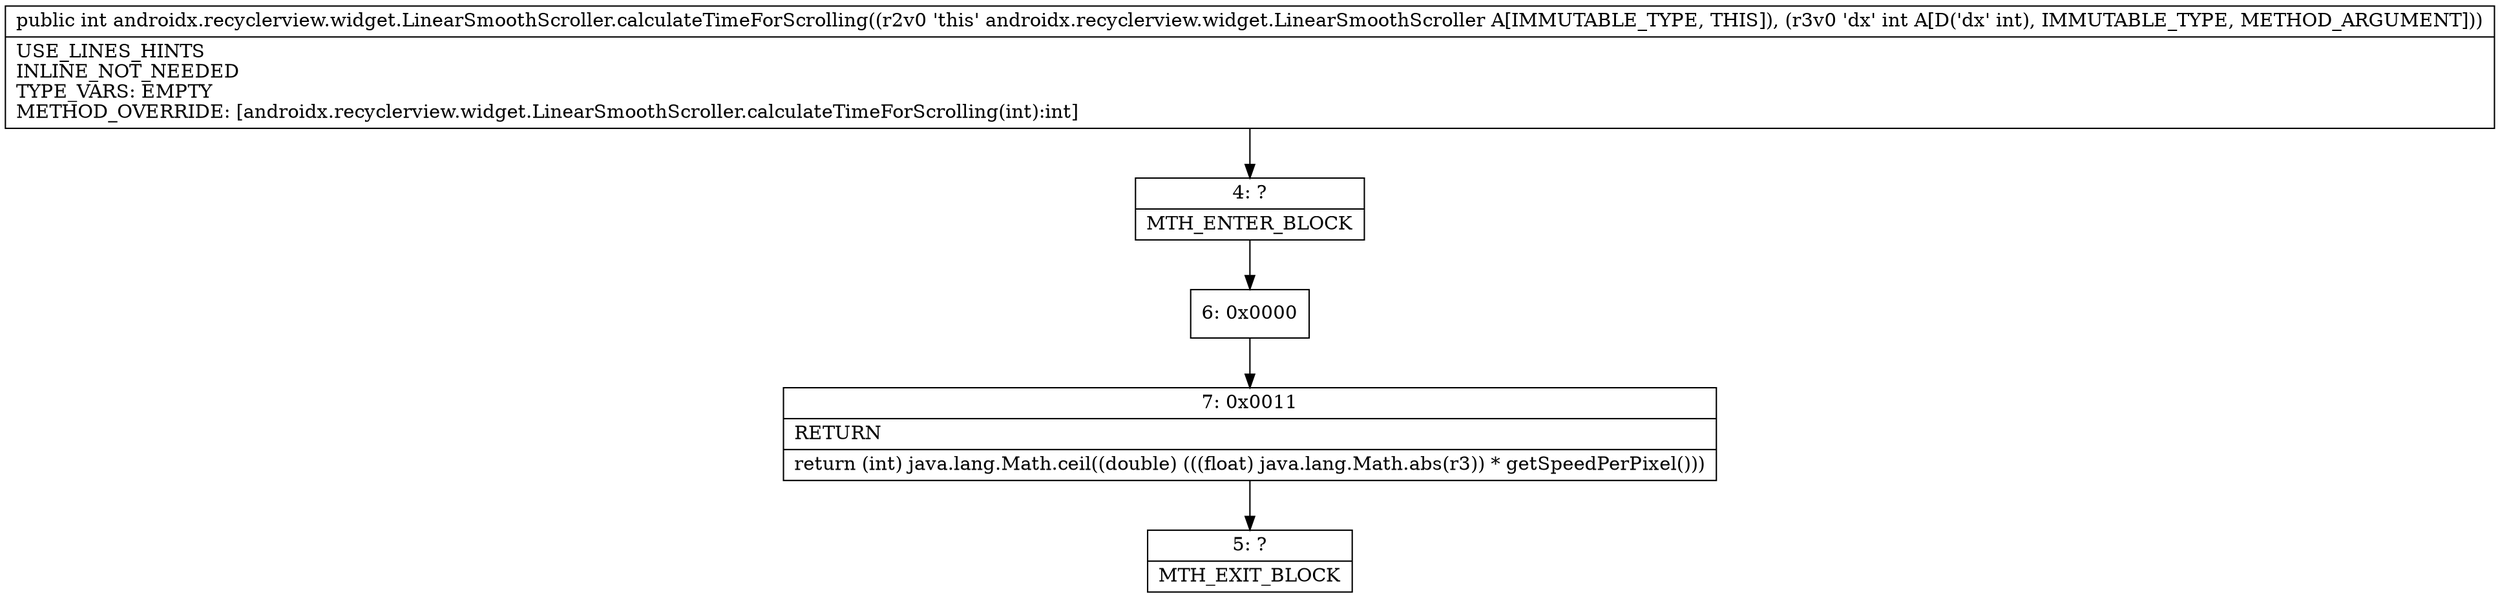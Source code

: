 digraph "CFG forandroidx.recyclerview.widget.LinearSmoothScroller.calculateTimeForScrolling(I)I" {
Node_4 [shape=record,label="{4\:\ ?|MTH_ENTER_BLOCK\l}"];
Node_6 [shape=record,label="{6\:\ 0x0000}"];
Node_7 [shape=record,label="{7\:\ 0x0011|RETURN\l|return (int) java.lang.Math.ceil((double) (((float) java.lang.Math.abs(r3)) * getSpeedPerPixel()))\l}"];
Node_5 [shape=record,label="{5\:\ ?|MTH_EXIT_BLOCK\l}"];
MethodNode[shape=record,label="{public int androidx.recyclerview.widget.LinearSmoothScroller.calculateTimeForScrolling((r2v0 'this' androidx.recyclerview.widget.LinearSmoothScroller A[IMMUTABLE_TYPE, THIS]), (r3v0 'dx' int A[D('dx' int), IMMUTABLE_TYPE, METHOD_ARGUMENT]))  | USE_LINES_HINTS\lINLINE_NOT_NEEDED\lTYPE_VARS: EMPTY\lMETHOD_OVERRIDE: [androidx.recyclerview.widget.LinearSmoothScroller.calculateTimeForScrolling(int):int]\l}"];
MethodNode -> Node_4;Node_4 -> Node_6;
Node_6 -> Node_7;
Node_7 -> Node_5;
}

